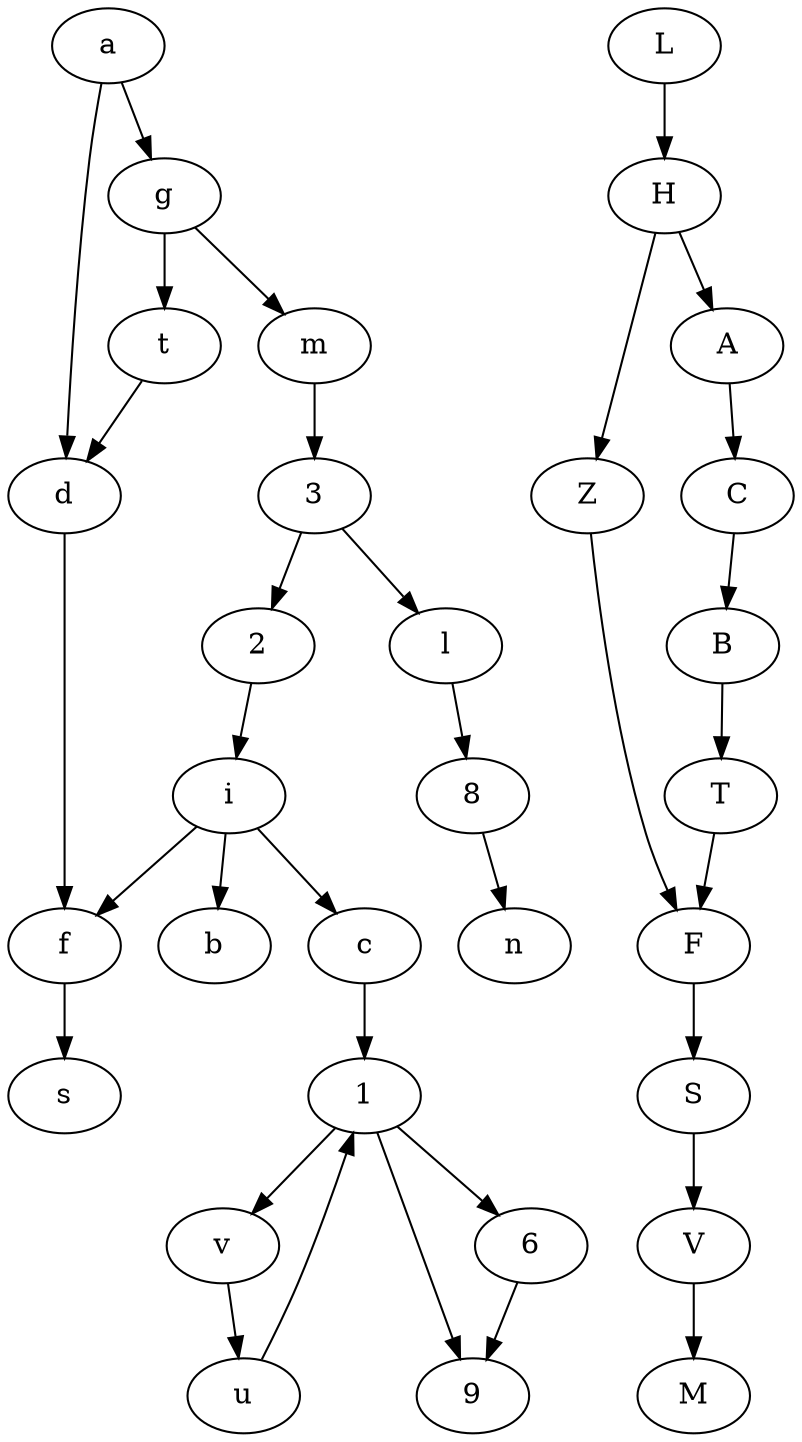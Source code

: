 digraph mio_grafo {
a -> g;
a -> d;
g -> t;
g -> m;
t -> d;
d -> f;
m -> 3;
3 -> 2;
3 -> l;
2 -> i;
i -> b;
i -> c;
i -> f;
f -> s;
c -> 1;
1 -> v;
1 -> 9;
v -> u;
u -> 1;
1 -> 6;
6 -> 9;
l -> 8;
8 -> n;
L -> H;
Z -> F;
H -> A;
H -> Z;
A -> C;
C -> B;
B -> T;
T -> F;
F -> S;
S -> V;
V -> M;
}